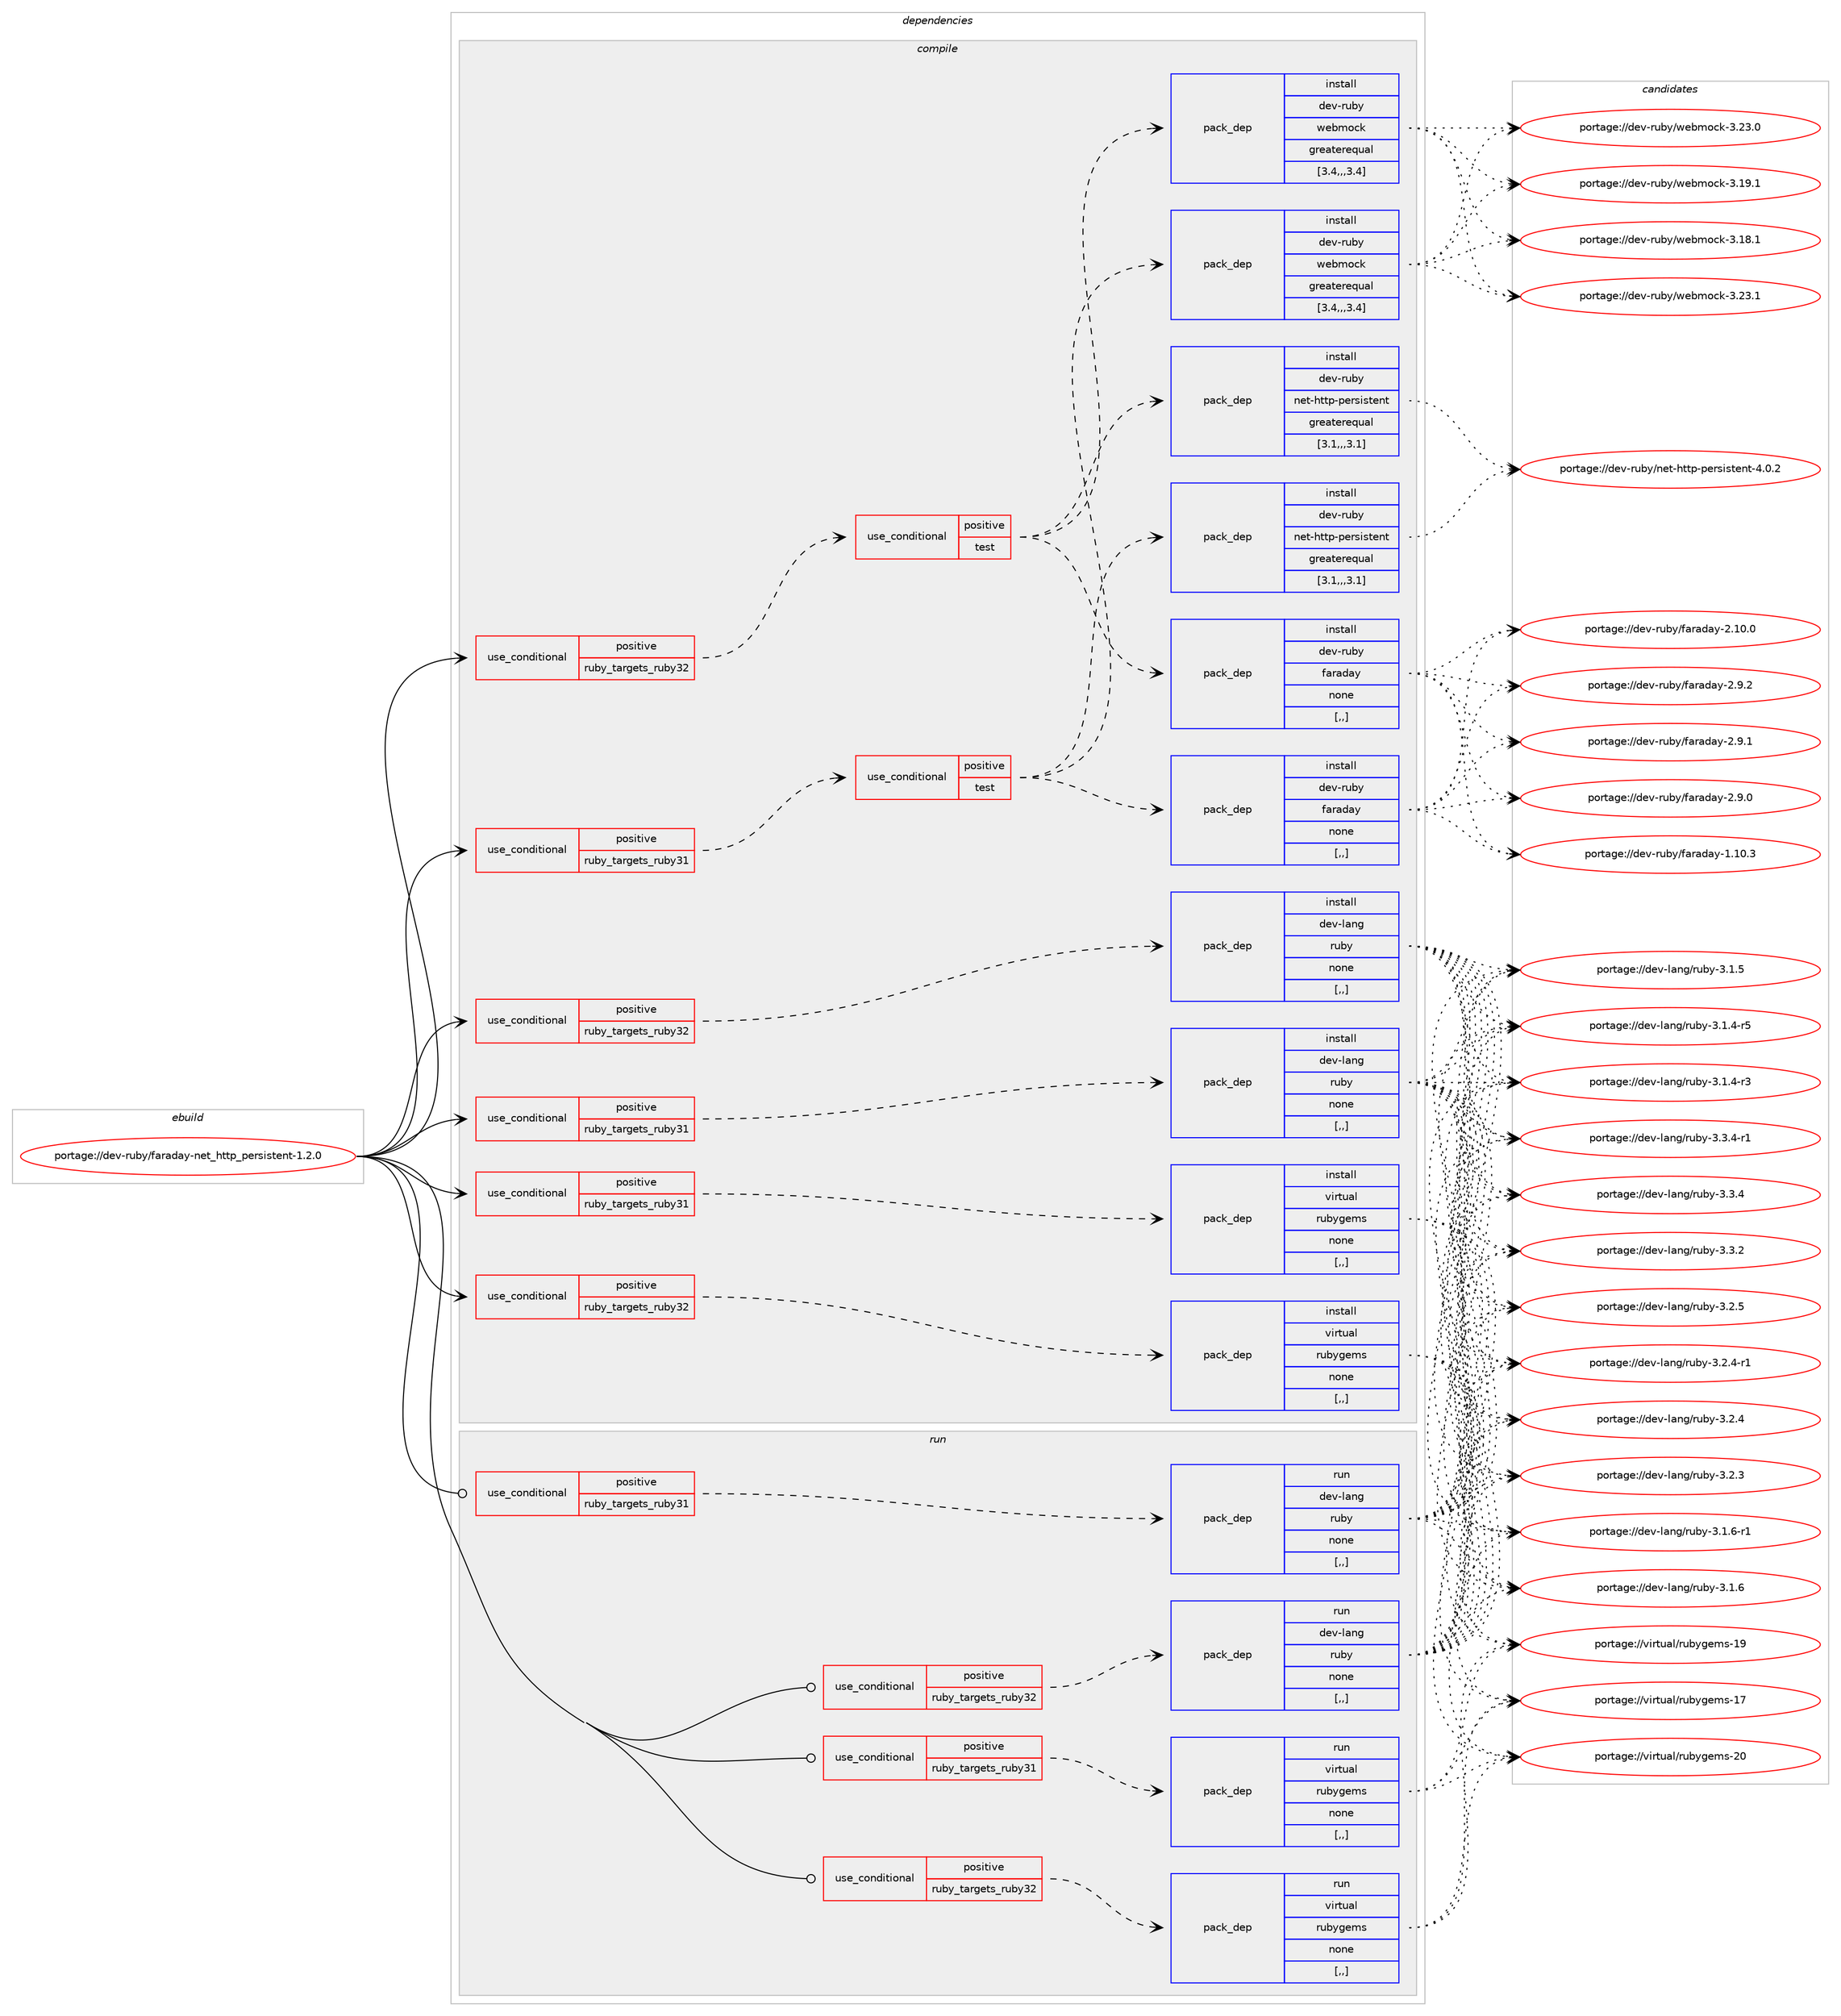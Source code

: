 digraph prolog {

# *************
# Graph options
# *************

newrank=true;
concentrate=true;
compound=true;
graph [rankdir=LR,fontname=Helvetica,fontsize=10,ranksep=1.5];#, ranksep=2.5, nodesep=0.2];
edge  [arrowhead=vee];
node  [fontname=Helvetica,fontsize=10];

# **********
# The ebuild
# **********

subgraph cluster_leftcol {
color=gray;
label=<<i>ebuild</i>>;
id [label="portage://dev-ruby/faraday-net_http_persistent-1.2.0", color=red, width=4, href="../dev-ruby/faraday-net_http_persistent-1.2.0.svg"];
}

# ****************
# The dependencies
# ****************

subgraph cluster_midcol {
color=gray;
label=<<i>dependencies</i>>;
subgraph cluster_compile {
fillcolor="#eeeeee";
style=filled;
label=<<i>compile</i>>;
subgraph cond47740 {
dependency183856 [label=<<TABLE BORDER="0" CELLBORDER="1" CELLSPACING="0" CELLPADDING="4"><TR><TD ROWSPAN="3" CELLPADDING="10">use_conditional</TD></TR><TR><TD>positive</TD></TR><TR><TD>ruby_targets_ruby31</TD></TR></TABLE>>, shape=none, color=red];
subgraph cond47741 {
dependency183857 [label=<<TABLE BORDER="0" CELLBORDER="1" CELLSPACING="0" CELLPADDING="4"><TR><TD ROWSPAN="3" CELLPADDING="10">use_conditional</TD></TR><TR><TD>positive</TD></TR><TR><TD>test</TD></TR></TABLE>>, shape=none, color=red];
subgraph pack134786 {
dependency183858 [label=<<TABLE BORDER="0" CELLBORDER="1" CELLSPACING="0" CELLPADDING="4" WIDTH="220"><TR><TD ROWSPAN="6" CELLPADDING="30">pack_dep</TD></TR><TR><TD WIDTH="110">install</TD></TR><TR><TD>dev-ruby</TD></TR><TR><TD>faraday</TD></TR><TR><TD>none</TD></TR><TR><TD>[,,]</TD></TR></TABLE>>, shape=none, color=blue];
}
dependency183857:e -> dependency183858:w [weight=20,style="dashed",arrowhead="vee"];
subgraph pack134787 {
dependency183859 [label=<<TABLE BORDER="0" CELLBORDER="1" CELLSPACING="0" CELLPADDING="4" WIDTH="220"><TR><TD ROWSPAN="6" CELLPADDING="30">pack_dep</TD></TR><TR><TD WIDTH="110">install</TD></TR><TR><TD>dev-ruby</TD></TR><TR><TD>net-http-persistent</TD></TR><TR><TD>greaterequal</TD></TR><TR><TD>[3.1,,,3.1]</TD></TR></TABLE>>, shape=none, color=blue];
}
dependency183857:e -> dependency183859:w [weight=20,style="dashed",arrowhead="vee"];
subgraph pack134788 {
dependency183860 [label=<<TABLE BORDER="0" CELLBORDER="1" CELLSPACING="0" CELLPADDING="4" WIDTH="220"><TR><TD ROWSPAN="6" CELLPADDING="30">pack_dep</TD></TR><TR><TD WIDTH="110">install</TD></TR><TR><TD>dev-ruby</TD></TR><TR><TD>webmock</TD></TR><TR><TD>greaterequal</TD></TR><TR><TD>[3.4,,,3.4]</TD></TR></TABLE>>, shape=none, color=blue];
}
dependency183857:e -> dependency183860:w [weight=20,style="dashed",arrowhead="vee"];
}
dependency183856:e -> dependency183857:w [weight=20,style="dashed",arrowhead="vee"];
}
id:e -> dependency183856:w [weight=20,style="solid",arrowhead="vee"];
subgraph cond47742 {
dependency183861 [label=<<TABLE BORDER="0" CELLBORDER="1" CELLSPACING="0" CELLPADDING="4"><TR><TD ROWSPAN="3" CELLPADDING="10">use_conditional</TD></TR><TR><TD>positive</TD></TR><TR><TD>ruby_targets_ruby31</TD></TR></TABLE>>, shape=none, color=red];
subgraph pack134789 {
dependency183862 [label=<<TABLE BORDER="0" CELLBORDER="1" CELLSPACING="0" CELLPADDING="4" WIDTH="220"><TR><TD ROWSPAN="6" CELLPADDING="30">pack_dep</TD></TR><TR><TD WIDTH="110">install</TD></TR><TR><TD>dev-lang</TD></TR><TR><TD>ruby</TD></TR><TR><TD>none</TD></TR><TR><TD>[,,]</TD></TR></TABLE>>, shape=none, color=blue];
}
dependency183861:e -> dependency183862:w [weight=20,style="dashed",arrowhead="vee"];
}
id:e -> dependency183861:w [weight=20,style="solid",arrowhead="vee"];
subgraph cond47743 {
dependency183863 [label=<<TABLE BORDER="0" CELLBORDER="1" CELLSPACING="0" CELLPADDING="4"><TR><TD ROWSPAN="3" CELLPADDING="10">use_conditional</TD></TR><TR><TD>positive</TD></TR><TR><TD>ruby_targets_ruby31</TD></TR></TABLE>>, shape=none, color=red];
subgraph pack134790 {
dependency183864 [label=<<TABLE BORDER="0" CELLBORDER="1" CELLSPACING="0" CELLPADDING="4" WIDTH="220"><TR><TD ROWSPAN="6" CELLPADDING="30">pack_dep</TD></TR><TR><TD WIDTH="110">install</TD></TR><TR><TD>virtual</TD></TR><TR><TD>rubygems</TD></TR><TR><TD>none</TD></TR><TR><TD>[,,]</TD></TR></TABLE>>, shape=none, color=blue];
}
dependency183863:e -> dependency183864:w [weight=20,style="dashed",arrowhead="vee"];
}
id:e -> dependency183863:w [weight=20,style="solid",arrowhead="vee"];
subgraph cond47744 {
dependency183865 [label=<<TABLE BORDER="0" CELLBORDER="1" CELLSPACING="0" CELLPADDING="4"><TR><TD ROWSPAN="3" CELLPADDING="10">use_conditional</TD></TR><TR><TD>positive</TD></TR><TR><TD>ruby_targets_ruby32</TD></TR></TABLE>>, shape=none, color=red];
subgraph cond47745 {
dependency183866 [label=<<TABLE BORDER="0" CELLBORDER="1" CELLSPACING="0" CELLPADDING="4"><TR><TD ROWSPAN="3" CELLPADDING="10">use_conditional</TD></TR><TR><TD>positive</TD></TR><TR><TD>test</TD></TR></TABLE>>, shape=none, color=red];
subgraph pack134791 {
dependency183867 [label=<<TABLE BORDER="0" CELLBORDER="1" CELLSPACING="0" CELLPADDING="4" WIDTH="220"><TR><TD ROWSPAN="6" CELLPADDING="30">pack_dep</TD></TR><TR><TD WIDTH="110">install</TD></TR><TR><TD>dev-ruby</TD></TR><TR><TD>faraday</TD></TR><TR><TD>none</TD></TR><TR><TD>[,,]</TD></TR></TABLE>>, shape=none, color=blue];
}
dependency183866:e -> dependency183867:w [weight=20,style="dashed",arrowhead="vee"];
subgraph pack134792 {
dependency183868 [label=<<TABLE BORDER="0" CELLBORDER="1" CELLSPACING="0" CELLPADDING="4" WIDTH="220"><TR><TD ROWSPAN="6" CELLPADDING="30">pack_dep</TD></TR><TR><TD WIDTH="110">install</TD></TR><TR><TD>dev-ruby</TD></TR><TR><TD>net-http-persistent</TD></TR><TR><TD>greaterequal</TD></TR><TR><TD>[3.1,,,3.1]</TD></TR></TABLE>>, shape=none, color=blue];
}
dependency183866:e -> dependency183868:w [weight=20,style="dashed",arrowhead="vee"];
subgraph pack134793 {
dependency183869 [label=<<TABLE BORDER="0" CELLBORDER="1" CELLSPACING="0" CELLPADDING="4" WIDTH="220"><TR><TD ROWSPAN="6" CELLPADDING="30">pack_dep</TD></TR><TR><TD WIDTH="110">install</TD></TR><TR><TD>dev-ruby</TD></TR><TR><TD>webmock</TD></TR><TR><TD>greaterequal</TD></TR><TR><TD>[3.4,,,3.4]</TD></TR></TABLE>>, shape=none, color=blue];
}
dependency183866:e -> dependency183869:w [weight=20,style="dashed",arrowhead="vee"];
}
dependency183865:e -> dependency183866:w [weight=20,style="dashed",arrowhead="vee"];
}
id:e -> dependency183865:w [weight=20,style="solid",arrowhead="vee"];
subgraph cond47746 {
dependency183870 [label=<<TABLE BORDER="0" CELLBORDER="1" CELLSPACING="0" CELLPADDING="4"><TR><TD ROWSPAN="3" CELLPADDING="10">use_conditional</TD></TR><TR><TD>positive</TD></TR><TR><TD>ruby_targets_ruby32</TD></TR></TABLE>>, shape=none, color=red];
subgraph pack134794 {
dependency183871 [label=<<TABLE BORDER="0" CELLBORDER="1" CELLSPACING="0" CELLPADDING="4" WIDTH="220"><TR><TD ROWSPAN="6" CELLPADDING="30">pack_dep</TD></TR><TR><TD WIDTH="110">install</TD></TR><TR><TD>dev-lang</TD></TR><TR><TD>ruby</TD></TR><TR><TD>none</TD></TR><TR><TD>[,,]</TD></TR></TABLE>>, shape=none, color=blue];
}
dependency183870:e -> dependency183871:w [weight=20,style="dashed",arrowhead="vee"];
}
id:e -> dependency183870:w [weight=20,style="solid",arrowhead="vee"];
subgraph cond47747 {
dependency183872 [label=<<TABLE BORDER="0" CELLBORDER="1" CELLSPACING="0" CELLPADDING="4"><TR><TD ROWSPAN="3" CELLPADDING="10">use_conditional</TD></TR><TR><TD>positive</TD></TR><TR><TD>ruby_targets_ruby32</TD></TR></TABLE>>, shape=none, color=red];
subgraph pack134795 {
dependency183873 [label=<<TABLE BORDER="0" CELLBORDER="1" CELLSPACING="0" CELLPADDING="4" WIDTH="220"><TR><TD ROWSPAN="6" CELLPADDING="30">pack_dep</TD></TR><TR><TD WIDTH="110">install</TD></TR><TR><TD>virtual</TD></TR><TR><TD>rubygems</TD></TR><TR><TD>none</TD></TR><TR><TD>[,,]</TD></TR></TABLE>>, shape=none, color=blue];
}
dependency183872:e -> dependency183873:w [weight=20,style="dashed",arrowhead="vee"];
}
id:e -> dependency183872:w [weight=20,style="solid",arrowhead="vee"];
}
subgraph cluster_compileandrun {
fillcolor="#eeeeee";
style=filled;
label=<<i>compile and run</i>>;
}
subgraph cluster_run {
fillcolor="#eeeeee";
style=filled;
label=<<i>run</i>>;
subgraph cond47748 {
dependency183874 [label=<<TABLE BORDER="0" CELLBORDER="1" CELLSPACING="0" CELLPADDING="4"><TR><TD ROWSPAN="3" CELLPADDING="10">use_conditional</TD></TR><TR><TD>positive</TD></TR><TR><TD>ruby_targets_ruby31</TD></TR></TABLE>>, shape=none, color=red];
subgraph pack134796 {
dependency183875 [label=<<TABLE BORDER="0" CELLBORDER="1" CELLSPACING="0" CELLPADDING="4" WIDTH="220"><TR><TD ROWSPAN="6" CELLPADDING="30">pack_dep</TD></TR><TR><TD WIDTH="110">run</TD></TR><TR><TD>dev-lang</TD></TR><TR><TD>ruby</TD></TR><TR><TD>none</TD></TR><TR><TD>[,,]</TD></TR></TABLE>>, shape=none, color=blue];
}
dependency183874:e -> dependency183875:w [weight=20,style="dashed",arrowhead="vee"];
}
id:e -> dependency183874:w [weight=20,style="solid",arrowhead="odot"];
subgraph cond47749 {
dependency183876 [label=<<TABLE BORDER="0" CELLBORDER="1" CELLSPACING="0" CELLPADDING="4"><TR><TD ROWSPAN="3" CELLPADDING="10">use_conditional</TD></TR><TR><TD>positive</TD></TR><TR><TD>ruby_targets_ruby31</TD></TR></TABLE>>, shape=none, color=red];
subgraph pack134797 {
dependency183877 [label=<<TABLE BORDER="0" CELLBORDER="1" CELLSPACING="0" CELLPADDING="4" WIDTH="220"><TR><TD ROWSPAN="6" CELLPADDING="30">pack_dep</TD></TR><TR><TD WIDTH="110">run</TD></TR><TR><TD>virtual</TD></TR><TR><TD>rubygems</TD></TR><TR><TD>none</TD></TR><TR><TD>[,,]</TD></TR></TABLE>>, shape=none, color=blue];
}
dependency183876:e -> dependency183877:w [weight=20,style="dashed",arrowhead="vee"];
}
id:e -> dependency183876:w [weight=20,style="solid",arrowhead="odot"];
subgraph cond47750 {
dependency183878 [label=<<TABLE BORDER="0" CELLBORDER="1" CELLSPACING="0" CELLPADDING="4"><TR><TD ROWSPAN="3" CELLPADDING="10">use_conditional</TD></TR><TR><TD>positive</TD></TR><TR><TD>ruby_targets_ruby32</TD></TR></TABLE>>, shape=none, color=red];
subgraph pack134798 {
dependency183879 [label=<<TABLE BORDER="0" CELLBORDER="1" CELLSPACING="0" CELLPADDING="4" WIDTH="220"><TR><TD ROWSPAN="6" CELLPADDING="30">pack_dep</TD></TR><TR><TD WIDTH="110">run</TD></TR><TR><TD>dev-lang</TD></TR><TR><TD>ruby</TD></TR><TR><TD>none</TD></TR><TR><TD>[,,]</TD></TR></TABLE>>, shape=none, color=blue];
}
dependency183878:e -> dependency183879:w [weight=20,style="dashed",arrowhead="vee"];
}
id:e -> dependency183878:w [weight=20,style="solid",arrowhead="odot"];
subgraph cond47751 {
dependency183880 [label=<<TABLE BORDER="0" CELLBORDER="1" CELLSPACING="0" CELLPADDING="4"><TR><TD ROWSPAN="3" CELLPADDING="10">use_conditional</TD></TR><TR><TD>positive</TD></TR><TR><TD>ruby_targets_ruby32</TD></TR></TABLE>>, shape=none, color=red];
subgraph pack134799 {
dependency183881 [label=<<TABLE BORDER="0" CELLBORDER="1" CELLSPACING="0" CELLPADDING="4" WIDTH="220"><TR><TD ROWSPAN="6" CELLPADDING="30">pack_dep</TD></TR><TR><TD WIDTH="110">run</TD></TR><TR><TD>virtual</TD></TR><TR><TD>rubygems</TD></TR><TR><TD>none</TD></TR><TR><TD>[,,]</TD></TR></TABLE>>, shape=none, color=blue];
}
dependency183880:e -> dependency183881:w [weight=20,style="dashed",arrowhead="vee"];
}
id:e -> dependency183880:w [weight=20,style="solid",arrowhead="odot"];
}
}

# **************
# The candidates
# **************

subgraph cluster_choices {
rank=same;
color=gray;
label=<<i>candidates</i>>;

subgraph choice134786 {
color=black;
nodesep=1;
choice10010111845114117981214710297114971009712145504649484648 [label="portage://dev-ruby/faraday-2.10.0", color=red, width=4,href="../dev-ruby/faraday-2.10.0.svg"];
choice100101118451141179812147102971149710097121455046574650 [label="portage://dev-ruby/faraday-2.9.2", color=red, width=4,href="../dev-ruby/faraday-2.9.2.svg"];
choice100101118451141179812147102971149710097121455046574649 [label="portage://dev-ruby/faraday-2.9.1", color=red, width=4,href="../dev-ruby/faraday-2.9.1.svg"];
choice100101118451141179812147102971149710097121455046574648 [label="portage://dev-ruby/faraday-2.9.0", color=red, width=4,href="../dev-ruby/faraday-2.9.0.svg"];
choice10010111845114117981214710297114971009712145494649484651 [label="portage://dev-ruby/faraday-1.10.3", color=red, width=4,href="../dev-ruby/faraday-1.10.3.svg"];
dependency183858:e -> choice10010111845114117981214710297114971009712145504649484648:w [style=dotted,weight="100"];
dependency183858:e -> choice100101118451141179812147102971149710097121455046574650:w [style=dotted,weight="100"];
dependency183858:e -> choice100101118451141179812147102971149710097121455046574649:w [style=dotted,weight="100"];
dependency183858:e -> choice100101118451141179812147102971149710097121455046574648:w [style=dotted,weight="100"];
dependency183858:e -> choice10010111845114117981214710297114971009712145494649484651:w [style=dotted,weight="100"];
}
subgraph choice134787 {
color=black;
nodesep=1;
choice1001011184511411798121471101011164510411611611245112101114115105115116101110116455246484650 [label="portage://dev-ruby/net-http-persistent-4.0.2", color=red, width=4,href="../dev-ruby/net-http-persistent-4.0.2.svg"];
dependency183859:e -> choice1001011184511411798121471101011164510411611611245112101114115105115116101110116455246484650:w [style=dotted,weight="100"];
}
subgraph choice134788 {
color=black;
nodesep=1;
choice100101118451141179812147119101981091119910745514650514649 [label="portage://dev-ruby/webmock-3.23.1", color=red, width=4,href="../dev-ruby/webmock-3.23.1.svg"];
choice100101118451141179812147119101981091119910745514650514648 [label="portage://dev-ruby/webmock-3.23.0", color=red, width=4,href="../dev-ruby/webmock-3.23.0.svg"];
choice100101118451141179812147119101981091119910745514649574649 [label="portage://dev-ruby/webmock-3.19.1", color=red, width=4,href="../dev-ruby/webmock-3.19.1.svg"];
choice100101118451141179812147119101981091119910745514649564649 [label="portage://dev-ruby/webmock-3.18.1", color=red, width=4,href="../dev-ruby/webmock-3.18.1.svg"];
dependency183860:e -> choice100101118451141179812147119101981091119910745514650514649:w [style=dotted,weight="100"];
dependency183860:e -> choice100101118451141179812147119101981091119910745514650514648:w [style=dotted,weight="100"];
dependency183860:e -> choice100101118451141179812147119101981091119910745514649574649:w [style=dotted,weight="100"];
dependency183860:e -> choice100101118451141179812147119101981091119910745514649564649:w [style=dotted,weight="100"];
}
subgraph choice134789 {
color=black;
nodesep=1;
choice100101118451089711010347114117981214551465146524511449 [label="portage://dev-lang/ruby-3.3.4-r1", color=red, width=4,href="../dev-lang/ruby-3.3.4-r1.svg"];
choice10010111845108971101034711411798121455146514652 [label="portage://dev-lang/ruby-3.3.4", color=red, width=4,href="../dev-lang/ruby-3.3.4.svg"];
choice10010111845108971101034711411798121455146514650 [label="portage://dev-lang/ruby-3.3.2", color=red, width=4,href="../dev-lang/ruby-3.3.2.svg"];
choice10010111845108971101034711411798121455146504653 [label="portage://dev-lang/ruby-3.2.5", color=red, width=4,href="../dev-lang/ruby-3.2.5.svg"];
choice100101118451089711010347114117981214551465046524511449 [label="portage://dev-lang/ruby-3.2.4-r1", color=red, width=4,href="../dev-lang/ruby-3.2.4-r1.svg"];
choice10010111845108971101034711411798121455146504652 [label="portage://dev-lang/ruby-3.2.4", color=red, width=4,href="../dev-lang/ruby-3.2.4.svg"];
choice10010111845108971101034711411798121455146504651 [label="portage://dev-lang/ruby-3.2.3", color=red, width=4,href="../dev-lang/ruby-3.2.3.svg"];
choice100101118451089711010347114117981214551464946544511449 [label="portage://dev-lang/ruby-3.1.6-r1", color=red, width=4,href="../dev-lang/ruby-3.1.6-r1.svg"];
choice10010111845108971101034711411798121455146494654 [label="portage://dev-lang/ruby-3.1.6", color=red, width=4,href="../dev-lang/ruby-3.1.6.svg"];
choice10010111845108971101034711411798121455146494653 [label="portage://dev-lang/ruby-3.1.5", color=red, width=4,href="../dev-lang/ruby-3.1.5.svg"];
choice100101118451089711010347114117981214551464946524511453 [label="portage://dev-lang/ruby-3.1.4-r5", color=red, width=4,href="../dev-lang/ruby-3.1.4-r5.svg"];
choice100101118451089711010347114117981214551464946524511451 [label="portage://dev-lang/ruby-3.1.4-r3", color=red, width=4,href="../dev-lang/ruby-3.1.4-r3.svg"];
dependency183862:e -> choice100101118451089711010347114117981214551465146524511449:w [style=dotted,weight="100"];
dependency183862:e -> choice10010111845108971101034711411798121455146514652:w [style=dotted,weight="100"];
dependency183862:e -> choice10010111845108971101034711411798121455146514650:w [style=dotted,weight="100"];
dependency183862:e -> choice10010111845108971101034711411798121455146504653:w [style=dotted,weight="100"];
dependency183862:e -> choice100101118451089711010347114117981214551465046524511449:w [style=dotted,weight="100"];
dependency183862:e -> choice10010111845108971101034711411798121455146504652:w [style=dotted,weight="100"];
dependency183862:e -> choice10010111845108971101034711411798121455146504651:w [style=dotted,weight="100"];
dependency183862:e -> choice100101118451089711010347114117981214551464946544511449:w [style=dotted,weight="100"];
dependency183862:e -> choice10010111845108971101034711411798121455146494654:w [style=dotted,weight="100"];
dependency183862:e -> choice10010111845108971101034711411798121455146494653:w [style=dotted,weight="100"];
dependency183862:e -> choice100101118451089711010347114117981214551464946524511453:w [style=dotted,weight="100"];
dependency183862:e -> choice100101118451089711010347114117981214551464946524511451:w [style=dotted,weight="100"];
}
subgraph choice134790 {
color=black;
nodesep=1;
choice118105114116117971084711411798121103101109115455048 [label="portage://virtual/rubygems-20", color=red, width=4,href="../virtual/rubygems-20.svg"];
choice118105114116117971084711411798121103101109115454957 [label="portage://virtual/rubygems-19", color=red, width=4,href="../virtual/rubygems-19.svg"];
choice118105114116117971084711411798121103101109115454955 [label="portage://virtual/rubygems-17", color=red, width=4,href="../virtual/rubygems-17.svg"];
dependency183864:e -> choice118105114116117971084711411798121103101109115455048:w [style=dotted,weight="100"];
dependency183864:e -> choice118105114116117971084711411798121103101109115454957:w [style=dotted,weight="100"];
dependency183864:e -> choice118105114116117971084711411798121103101109115454955:w [style=dotted,weight="100"];
}
subgraph choice134791 {
color=black;
nodesep=1;
choice10010111845114117981214710297114971009712145504649484648 [label="portage://dev-ruby/faraday-2.10.0", color=red, width=4,href="../dev-ruby/faraday-2.10.0.svg"];
choice100101118451141179812147102971149710097121455046574650 [label="portage://dev-ruby/faraday-2.9.2", color=red, width=4,href="../dev-ruby/faraday-2.9.2.svg"];
choice100101118451141179812147102971149710097121455046574649 [label="portage://dev-ruby/faraday-2.9.1", color=red, width=4,href="../dev-ruby/faraday-2.9.1.svg"];
choice100101118451141179812147102971149710097121455046574648 [label="portage://dev-ruby/faraday-2.9.0", color=red, width=4,href="../dev-ruby/faraday-2.9.0.svg"];
choice10010111845114117981214710297114971009712145494649484651 [label="portage://dev-ruby/faraday-1.10.3", color=red, width=4,href="../dev-ruby/faraday-1.10.3.svg"];
dependency183867:e -> choice10010111845114117981214710297114971009712145504649484648:w [style=dotted,weight="100"];
dependency183867:e -> choice100101118451141179812147102971149710097121455046574650:w [style=dotted,weight="100"];
dependency183867:e -> choice100101118451141179812147102971149710097121455046574649:w [style=dotted,weight="100"];
dependency183867:e -> choice100101118451141179812147102971149710097121455046574648:w [style=dotted,weight="100"];
dependency183867:e -> choice10010111845114117981214710297114971009712145494649484651:w [style=dotted,weight="100"];
}
subgraph choice134792 {
color=black;
nodesep=1;
choice1001011184511411798121471101011164510411611611245112101114115105115116101110116455246484650 [label="portage://dev-ruby/net-http-persistent-4.0.2", color=red, width=4,href="../dev-ruby/net-http-persistent-4.0.2.svg"];
dependency183868:e -> choice1001011184511411798121471101011164510411611611245112101114115105115116101110116455246484650:w [style=dotted,weight="100"];
}
subgraph choice134793 {
color=black;
nodesep=1;
choice100101118451141179812147119101981091119910745514650514649 [label="portage://dev-ruby/webmock-3.23.1", color=red, width=4,href="../dev-ruby/webmock-3.23.1.svg"];
choice100101118451141179812147119101981091119910745514650514648 [label="portage://dev-ruby/webmock-3.23.0", color=red, width=4,href="../dev-ruby/webmock-3.23.0.svg"];
choice100101118451141179812147119101981091119910745514649574649 [label="portage://dev-ruby/webmock-3.19.1", color=red, width=4,href="../dev-ruby/webmock-3.19.1.svg"];
choice100101118451141179812147119101981091119910745514649564649 [label="portage://dev-ruby/webmock-3.18.1", color=red, width=4,href="../dev-ruby/webmock-3.18.1.svg"];
dependency183869:e -> choice100101118451141179812147119101981091119910745514650514649:w [style=dotted,weight="100"];
dependency183869:e -> choice100101118451141179812147119101981091119910745514650514648:w [style=dotted,weight="100"];
dependency183869:e -> choice100101118451141179812147119101981091119910745514649574649:w [style=dotted,weight="100"];
dependency183869:e -> choice100101118451141179812147119101981091119910745514649564649:w [style=dotted,weight="100"];
}
subgraph choice134794 {
color=black;
nodesep=1;
choice100101118451089711010347114117981214551465146524511449 [label="portage://dev-lang/ruby-3.3.4-r1", color=red, width=4,href="../dev-lang/ruby-3.3.4-r1.svg"];
choice10010111845108971101034711411798121455146514652 [label="portage://dev-lang/ruby-3.3.4", color=red, width=4,href="../dev-lang/ruby-3.3.4.svg"];
choice10010111845108971101034711411798121455146514650 [label="portage://dev-lang/ruby-3.3.2", color=red, width=4,href="../dev-lang/ruby-3.3.2.svg"];
choice10010111845108971101034711411798121455146504653 [label="portage://dev-lang/ruby-3.2.5", color=red, width=4,href="../dev-lang/ruby-3.2.5.svg"];
choice100101118451089711010347114117981214551465046524511449 [label="portage://dev-lang/ruby-3.2.4-r1", color=red, width=4,href="../dev-lang/ruby-3.2.4-r1.svg"];
choice10010111845108971101034711411798121455146504652 [label="portage://dev-lang/ruby-3.2.4", color=red, width=4,href="../dev-lang/ruby-3.2.4.svg"];
choice10010111845108971101034711411798121455146504651 [label="portage://dev-lang/ruby-3.2.3", color=red, width=4,href="../dev-lang/ruby-3.2.3.svg"];
choice100101118451089711010347114117981214551464946544511449 [label="portage://dev-lang/ruby-3.1.6-r1", color=red, width=4,href="../dev-lang/ruby-3.1.6-r1.svg"];
choice10010111845108971101034711411798121455146494654 [label="portage://dev-lang/ruby-3.1.6", color=red, width=4,href="../dev-lang/ruby-3.1.6.svg"];
choice10010111845108971101034711411798121455146494653 [label="portage://dev-lang/ruby-3.1.5", color=red, width=4,href="../dev-lang/ruby-3.1.5.svg"];
choice100101118451089711010347114117981214551464946524511453 [label="portage://dev-lang/ruby-3.1.4-r5", color=red, width=4,href="../dev-lang/ruby-3.1.4-r5.svg"];
choice100101118451089711010347114117981214551464946524511451 [label="portage://dev-lang/ruby-3.1.4-r3", color=red, width=4,href="../dev-lang/ruby-3.1.4-r3.svg"];
dependency183871:e -> choice100101118451089711010347114117981214551465146524511449:w [style=dotted,weight="100"];
dependency183871:e -> choice10010111845108971101034711411798121455146514652:w [style=dotted,weight="100"];
dependency183871:e -> choice10010111845108971101034711411798121455146514650:w [style=dotted,weight="100"];
dependency183871:e -> choice10010111845108971101034711411798121455146504653:w [style=dotted,weight="100"];
dependency183871:e -> choice100101118451089711010347114117981214551465046524511449:w [style=dotted,weight="100"];
dependency183871:e -> choice10010111845108971101034711411798121455146504652:w [style=dotted,weight="100"];
dependency183871:e -> choice10010111845108971101034711411798121455146504651:w [style=dotted,weight="100"];
dependency183871:e -> choice100101118451089711010347114117981214551464946544511449:w [style=dotted,weight="100"];
dependency183871:e -> choice10010111845108971101034711411798121455146494654:w [style=dotted,weight="100"];
dependency183871:e -> choice10010111845108971101034711411798121455146494653:w [style=dotted,weight="100"];
dependency183871:e -> choice100101118451089711010347114117981214551464946524511453:w [style=dotted,weight="100"];
dependency183871:e -> choice100101118451089711010347114117981214551464946524511451:w [style=dotted,weight="100"];
}
subgraph choice134795 {
color=black;
nodesep=1;
choice118105114116117971084711411798121103101109115455048 [label="portage://virtual/rubygems-20", color=red, width=4,href="../virtual/rubygems-20.svg"];
choice118105114116117971084711411798121103101109115454957 [label="portage://virtual/rubygems-19", color=red, width=4,href="../virtual/rubygems-19.svg"];
choice118105114116117971084711411798121103101109115454955 [label="portage://virtual/rubygems-17", color=red, width=4,href="../virtual/rubygems-17.svg"];
dependency183873:e -> choice118105114116117971084711411798121103101109115455048:w [style=dotted,weight="100"];
dependency183873:e -> choice118105114116117971084711411798121103101109115454957:w [style=dotted,weight="100"];
dependency183873:e -> choice118105114116117971084711411798121103101109115454955:w [style=dotted,weight="100"];
}
subgraph choice134796 {
color=black;
nodesep=1;
choice100101118451089711010347114117981214551465146524511449 [label="portage://dev-lang/ruby-3.3.4-r1", color=red, width=4,href="../dev-lang/ruby-3.3.4-r1.svg"];
choice10010111845108971101034711411798121455146514652 [label="portage://dev-lang/ruby-3.3.4", color=red, width=4,href="../dev-lang/ruby-3.3.4.svg"];
choice10010111845108971101034711411798121455146514650 [label="portage://dev-lang/ruby-3.3.2", color=red, width=4,href="../dev-lang/ruby-3.3.2.svg"];
choice10010111845108971101034711411798121455146504653 [label="portage://dev-lang/ruby-3.2.5", color=red, width=4,href="../dev-lang/ruby-3.2.5.svg"];
choice100101118451089711010347114117981214551465046524511449 [label="portage://dev-lang/ruby-3.2.4-r1", color=red, width=4,href="../dev-lang/ruby-3.2.4-r1.svg"];
choice10010111845108971101034711411798121455146504652 [label="portage://dev-lang/ruby-3.2.4", color=red, width=4,href="../dev-lang/ruby-3.2.4.svg"];
choice10010111845108971101034711411798121455146504651 [label="portage://dev-lang/ruby-3.2.3", color=red, width=4,href="../dev-lang/ruby-3.2.3.svg"];
choice100101118451089711010347114117981214551464946544511449 [label="portage://dev-lang/ruby-3.1.6-r1", color=red, width=4,href="../dev-lang/ruby-3.1.6-r1.svg"];
choice10010111845108971101034711411798121455146494654 [label="portage://dev-lang/ruby-3.1.6", color=red, width=4,href="../dev-lang/ruby-3.1.6.svg"];
choice10010111845108971101034711411798121455146494653 [label="portage://dev-lang/ruby-3.1.5", color=red, width=4,href="../dev-lang/ruby-3.1.5.svg"];
choice100101118451089711010347114117981214551464946524511453 [label="portage://dev-lang/ruby-3.1.4-r5", color=red, width=4,href="../dev-lang/ruby-3.1.4-r5.svg"];
choice100101118451089711010347114117981214551464946524511451 [label="portage://dev-lang/ruby-3.1.4-r3", color=red, width=4,href="../dev-lang/ruby-3.1.4-r3.svg"];
dependency183875:e -> choice100101118451089711010347114117981214551465146524511449:w [style=dotted,weight="100"];
dependency183875:e -> choice10010111845108971101034711411798121455146514652:w [style=dotted,weight="100"];
dependency183875:e -> choice10010111845108971101034711411798121455146514650:w [style=dotted,weight="100"];
dependency183875:e -> choice10010111845108971101034711411798121455146504653:w [style=dotted,weight="100"];
dependency183875:e -> choice100101118451089711010347114117981214551465046524511449:w [style=dotted,weight="100"];
dependency183875:e -> choice10010111845108971101034711411798121455146504652:w [style=dotted,weight="100"];
dependency183875:e -> choice10010111845108971101034711411798121455146504651:w [style=dotted,weight="100"];
dependency183875:e -> choice100101118451089711010347114117981214551464946544511449:w [style=dotted,weight="100"];
dependency183875:e -> choice10010111845108971101034711411798121455146494654:w [style=dotted,weight="100"];
dependency183875:e -> choice10010111845108971101034711411798121455146494653:w [style=dotted,weight="100"];
dependency183875:e -> choice100101118451089711010347114117981214551464946524511453:w [style=dotted,weight="100"];
dependency183875:e -> choice100101118451089711010347114117981214551464946524511451:w [style=dotted,weight="100"];
}
subgraph choice134797 {
color=black;
nodesep=1;
choice118105114116117971084711411798121103101109115455048 [label="portage://virtual/rubygems-20", color=red, width=4,href="../virtual/rubygems-20.svg"];
choice118105114116117971084711411798121103101109115454957 [label="portage://virtual/rubygems-19", color=red, width=4,href="../virtual/rubygems-19.svg"];
choice118105114116117971084711411798121103101109115454955 [label="portage://virtual/rubygems-17", color=red, width=4,href="../virtual/rubygems-17.svg"];
dependency183877:e -> choice118105114116117971084711411798121103101109115455048:w [style=dotted,weight="100"];
dependency183877:e -> choice118105114116117971084711411798121103101109115454957:w [style=dotted,weight="100"];
dependency183877:e -> choice118105114116117971084711411798121103101109115454955:w [style=dotted,weight="100"];
}
subgraph choice134798 {
color=black;
nodesep=1;
choice100101118451089711010347114117981214551465146524511449 [label="portage://dev-lang/ruby-3.3.4-r1", color=red, width=4,href="../dev-lang/ruby-3.3.4-r1.svg"];
choice10010111845108971101034711411798121455146514652 [label="portage://dev-lang/ruby-3.3.4", color=red, width=4,href="../dev-lang/ruby-3.3.4.svg"];
choice10010111845108971101034711411798121455146514650 [label="portage://dev-lang/ruby-3.3.2", color=red, width=4,href="../dev-lang/ruby-3.3.2.svg"];
choice10010111845108971101034711411798121455146504653 [label="portage://dev-lang/ruby-3.2.5", color=red, width=4,href="../dev-lang/ruby-3.2.5.svg"];
choice100101118451089711010347114117981214551465046524511449 [label="portage://dev-lang/ruby-3.2.4-r1", color=red, width=4,href="../dev-lang/ruby-3.2.4-r1.svg"];
choice10010111845108971101034711411798121455146504652 [label="portage://dev-lang/ruby-3.2.4", color=red, width=4,href="../dev-lang/ruby-3.2.4.svg"];
choice10010111845108971101034711411798121455146504651 [label="portage://dev-lang/ruby-3.2.3", color=red, width=4,href="../dev-lang/ruby-3.2.3.svg"];
choice100101118451089711010347114117981214551464946544511449 [label="portage://dev-lang/ruby-3.1.6-r1", color=red, width=4,href="../dev-lang/ruby-3.1.6-r1.svg"];
choice10010111845108971101034711411798121455146494654 [label="portage://dev-lang/ruby-3.1.6", color=red, width=4,href="../dev-lang/ruby-3.1.6.svg"];
choice10010111845108971101034711411798121455146494653 [label="portage://dev-lang/ruby-3.1.5", color=red, width=4,href="../dev-lang/ruby-3.1.5.svg"];
choice100101118451089711010347114117981214551464946524511453 [label="portage://dev-lang/ruby-3.1.4-r5", color=red, width=4,href="../dev-lang/ruby-3.1.4-r5.svg"];
choice100101118451089711010347114117981214551464946524511451 [label="portage://dev-lang/ruby-3.1.4-r3", color=red, width=4,href="../dev-lang/ruby-3.1.4-r3.svg"];
dependency183879:e -> choice100101118451089711010347114117981214551465146524511449:w [style=dotted,weight="100"];
dependency183879:e -> choice10010111845108971101034711411798121455146514652:w [style=dotted,weight="100"];
dependency183879:e -> choice10010111845108971101034711411798121455146514650:w [style=dotted,weight="100"];
dependency183879:e -> choice10010111845108971101034711411798121455146504653:w [style=dotted,weight="100"];
dependency183879:e -> choice100101118451089711010347114117981214551465046524511449:w [style=dotted,weight="100"];
dependency183879:e -> choice10010111845108971101034711411798121455146504652:w [style=dotted,weight="100"];
dependency183879:e -> choice10010111845108971101034711411798121455146504651:w [style=dotted,weight="100"];
dependency183879:e -> choice100101118451089711010347114117981214551464946544511449:w [style=dotted,weight="100"];
dependency183879:e -> choice10010111845108971101034711411798121455146494654:w [style=dotted,weight="100"];
dependency183879:e -> choice10010111845108971101034711411798121455146494653:w [style=dotted,weight="100"];
dependency183879:e -> choice100101118451089711010347114117981214551464946524511453:w [style=dotted,weight="100"];
dependency183879:e -> choice100101118451089711010347114117981214551464946524511451:w [style=dotted,weight="100"];
}
subgraph choice134799 {
color=black;
nodesep=1;
choice118105114116117971084711411798121103101109115455048 [label="portage://virtual/rubygems-20", color=red, width=4,href="../virtual/rubygems-20.svg"];
choice118105114116117971084711411798121103101109115454957 [label="portage://virtual/rubygems-19", color=red, width=4,href="../virtual/rubygems-19.svg"];
choice118105114116117971084711411798121103101109115454955 [label="portage://virtual/rubygems-17", color=red, width=4,href="../virtual/rubygems-17.svg"];
dependency183881:e -> choice118105114116117971084711411798121103101109115455048:w [style=dotted,weight="100"];
dependency183881:e -> choice118105114116117971084711411798121103101109115454957:w [style=dotted,weight="100"];
dependency183881:e -> choice118105114116117971084711411798121103101109115454955:w [style=dotted,weight="100"];
}
}

}
